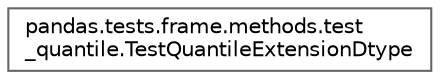 digraph "Graphical Class Hierarchy"
{
 // LATEX_PDF_SIZE
  bgcolor="transparent";
  edge [fontname=Helvetica,fontsize=10,labelfontname=Helvetica,labelfontsize=10];
  node [fontname=Helvetica,fontsize=10,shape=box,height=0.2,width=0.4];
  rankdir="LR";
  Node0 [id="Node000000",label="pandas.tests.frame.methods.test\l_quantile.TestQuantileExtensionDtype",height=0.2,width=0.4,color="grey40", fillcolor="white", style="filled",URL="$d7/d88/classpandas_1_1tests_1_1frame_1_1methods_1_1test__quantile_1_1TestQuantileExtensionDtype.html",tooltip=" "];
}

